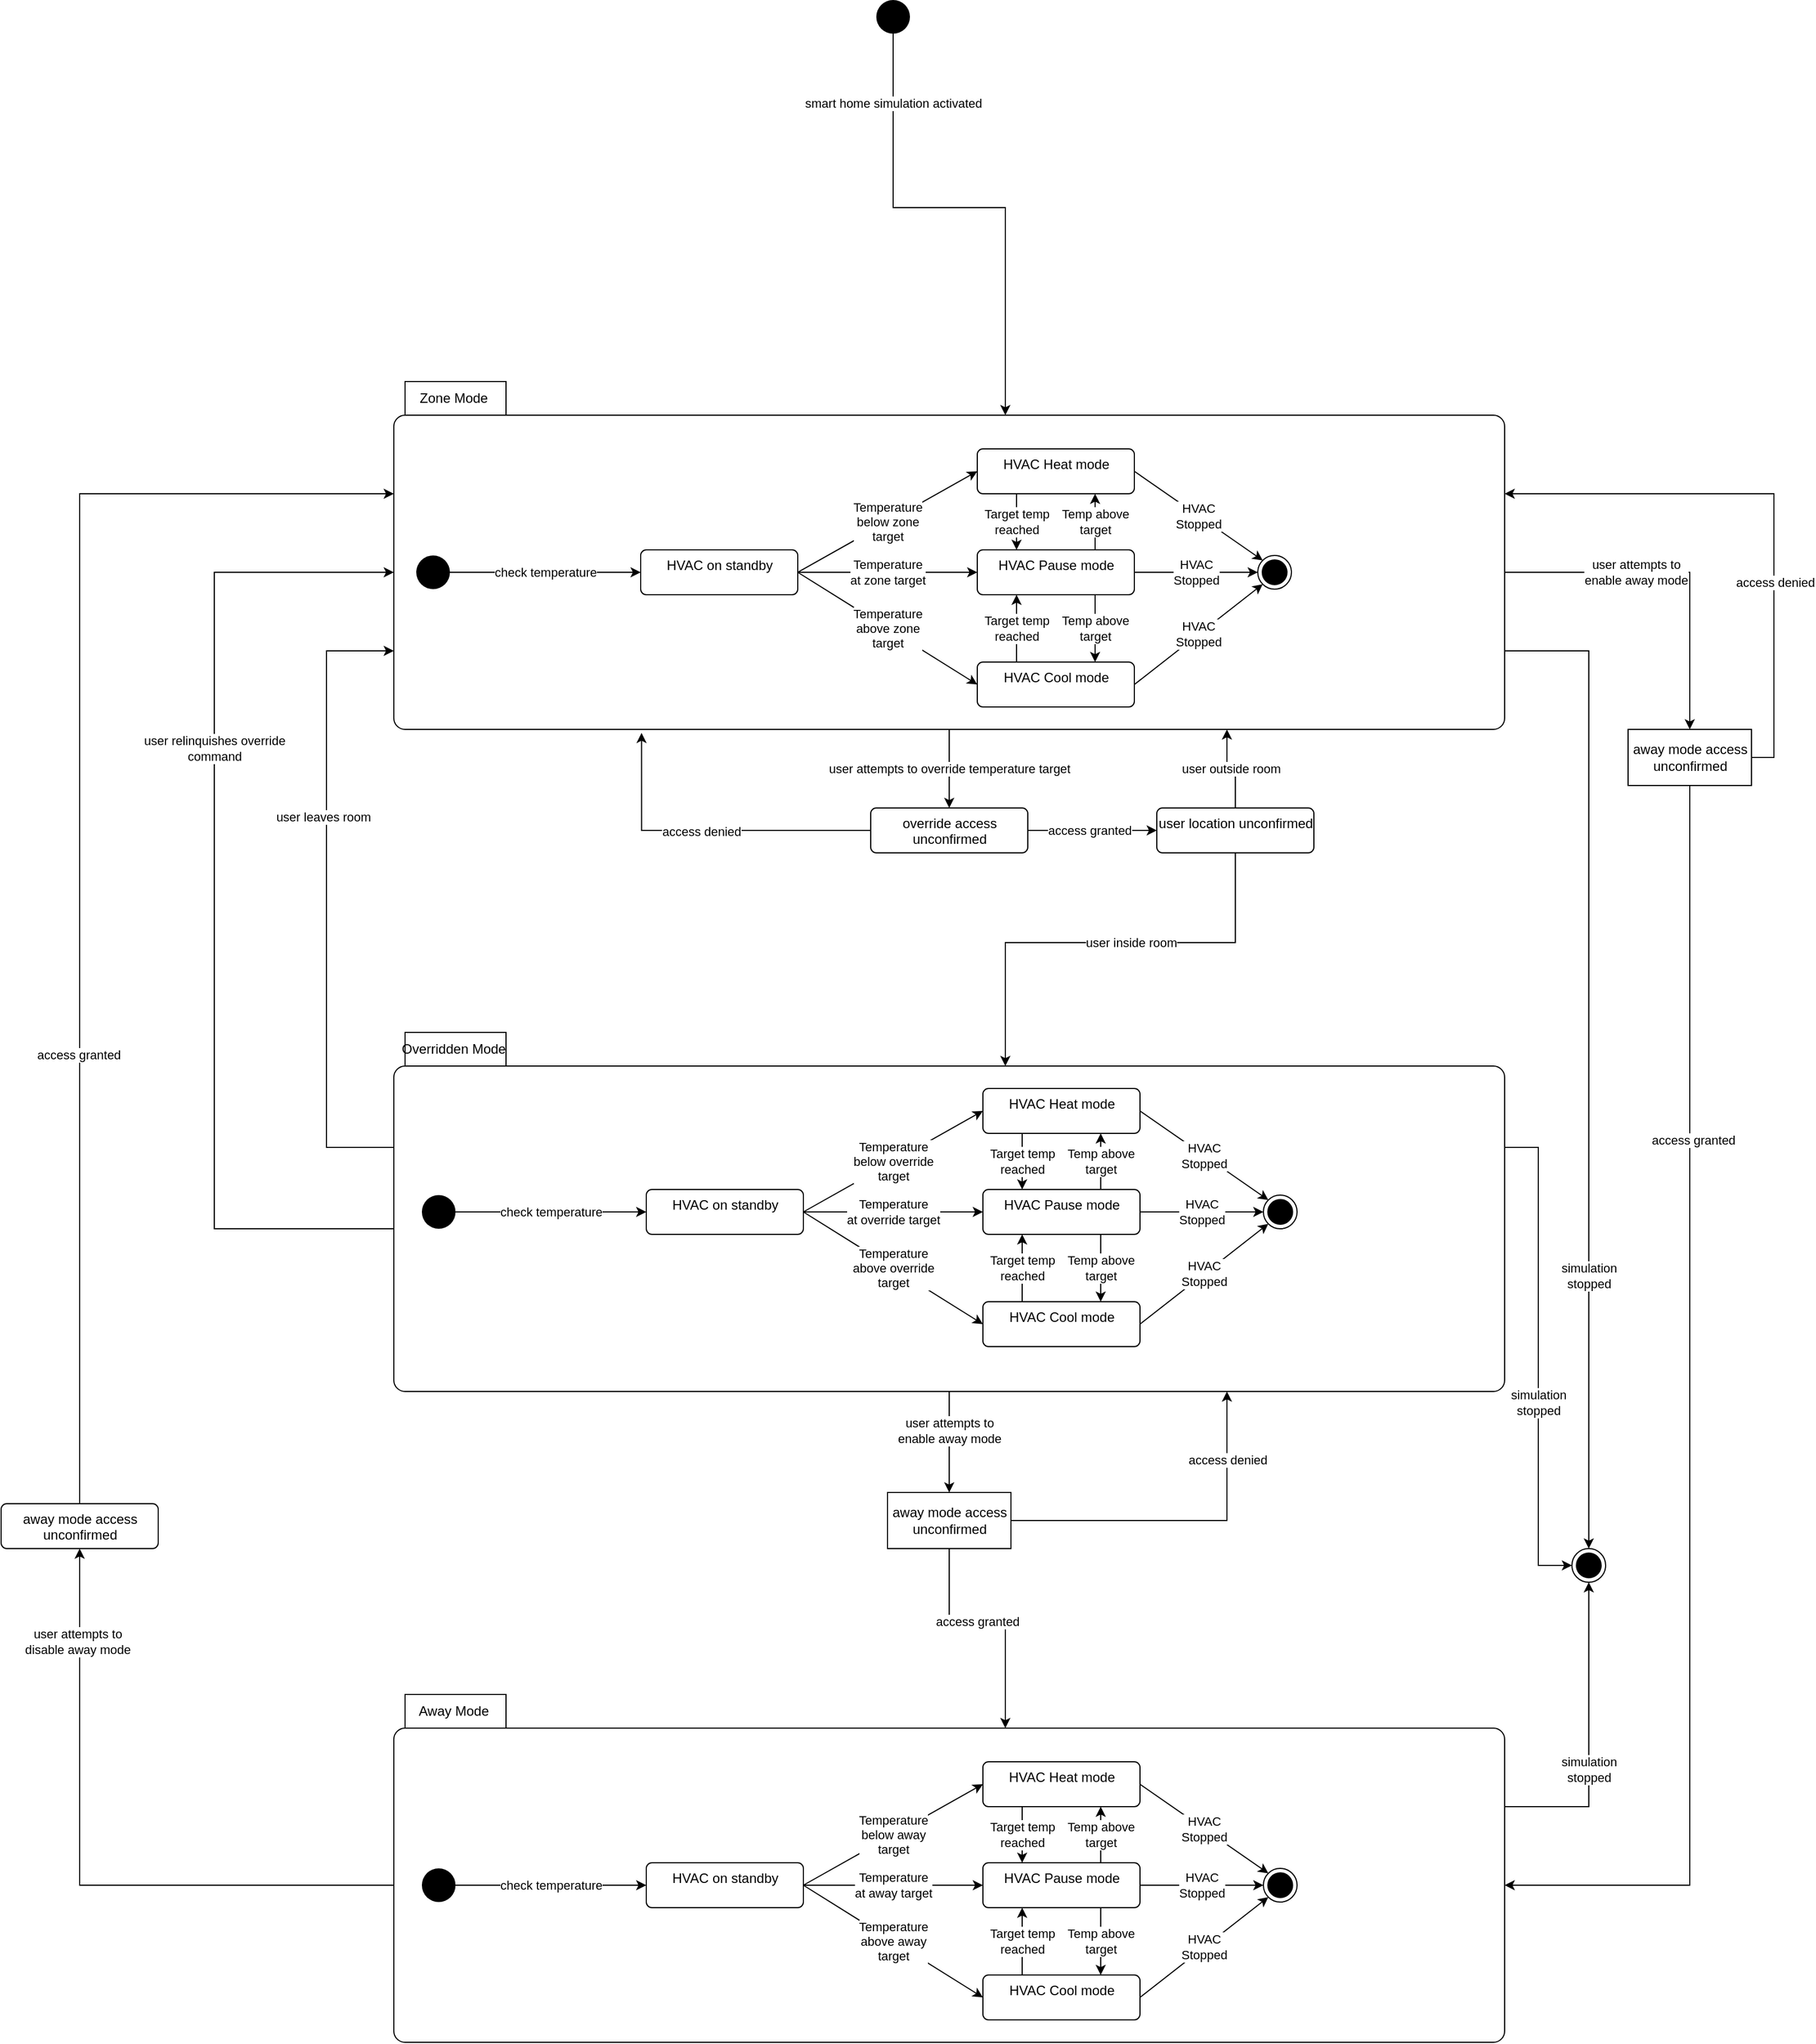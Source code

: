 <mxfile version="13.10.9" type="device"><diagram id="iBVaLnMNRB6XWh9ZSNXY" name="Page-1"><mxGraphModel dx="2272" dy="1862" grid="1" gridSize="10" guides="1" tooltips="1" connect="1" arrows="1" fold="1" page="1" pageScale="1" pageWidth="850" pageHeight="1100" math="0" shadow="0"><root><mxCell id="0"/><mxCell id="1" parent="0"/><mxCell id="42ekfpvSLbIe_ATXjvRw-3" value="user attempts to override temperature target" style="edgeStyle=orthogonalEdgeStyle;rounded=0;orthogonalLoop=1;jettySize=auto;html=1;exitX=0.5;exitY=1;exitDx=0;exitDy=0;exitPerimeter=0;entryX=0.5;entryY=0;entryDx=0;entryDy=0;" edge="1" parent="1" source="-zt2Vl-kx8ECcCmHsFT3-1" target="42ekfpvSLbIe_ATXjvRw-2"><mxGeometry relative="1" as="geometry"><Array as="points"><mxPoint x="505" y="410"/><mxPoint x="505" y="410"/></Array></mxGeometry></mxCell><mxCell id="42ekfpvSLbIe_ATXjvRw-19" value="user attempts to&lt;br&gt;enable away mode" style="edgeStyle=orthogonalEdgeStyle;rounded=0;orthogonalLoop=1;jettySize=auto;html=1;exitX=0;exitY=0;exitDx=990;exitDy=170;exitPerimeter=0;entryX=0.5;entryY=0;entryDx=0;entryDy=0;" edge="1" parent="1" source="-zt2Vl-kx8ECcCmHsFT3-1" target="42ekfpvSLbIe_ATXjvRw-18"><mxGeometry x="-0.234" relative="1" as="geometry"><mxPoint as="offset"/></mxGeometry></mxCell><mxCell id="42ekfpvSLbIe_ATXjvRw-39" style="edgeStyle=orthogonalEdgeStyle;rounded=0;orthogonalLoop=1;jettySize=auto;html=1;exitX=0;exitY=0;exitDx=990;exitDy=240;exitPerimeter=0;entryX=0.5;entryY=0;entryDx=0;entryDy=0;" edge="1" parent="1" source="-zt2Vl-kx8ECcCmHsFT3-1" target="42ekfpvSLbIe_ATXjvRw-38"><mxGeometry relative="1" as="geometry"/></mxCell><mxCell id="42ekfpvSLbIe_ATXjvRw-44" value="simulation&lt;br&gt;stopped" style="edgeLabel;html=1;align=center;verticalAlign=middle;resizable=0;points=[];" vertex="1" connectable="0" parent="42ekfpvSLbIe_ATXjvRw-39"><mxGeometry x="0.444" y="2" relative="1" as="geometry"><mxPoint x="-2" as="offset"/></mxGeometry></mxCell><mxCell id="-zt2Vl-kx8ECcCmHsFT3-1" value="Zone Mode" style="shape=folder;align=center;verticalAlign=middle;fontStyle=0;tabWidth=100;tabHeight=30;tabPosition=left;html=1;boundedLbl=1;labelInHeader=1;rounded=1;absoluteArcSize=1;arcSize=10;" parent="1" vertex="1"><mxGeometry x="10" y="80" width="990" height="310" as="geometry"/></mxCell><mxCell id="42ekfpvSLbIe_ATXjvRw-26" style="edgeStyle=orthogonalEdgeStyle;rounded=0;orthogonalLoop=1;jettySize=auto;html=1;exitX=0;exitY=0;exitDx=0;exitDy=170;exitPerimeter=0;entryX=0.5;entryY=1;entryDx=0;entryDy=0;" edge="1" parent="1" source="-zt2Vl-kx8ECcCmHsFT3-2" target="42ekfpvSLbIe_ATXjvRw-25"><mxGeometry relative="1" as="geometry"/></mxCell><mxCell id="42ekfpvSLbIe_ATXjvRw-27" value="user attempts to&lt;br&gt;disable away mode" style="edgeLabel;html=1;align=center;verticalAlign=middle;resizable=0;points=[];" vertex="1" connectable="0" parent="42ekfpvSLbIe_ATXjvRw-26"><mxGeometry x="0.716" y="2" relative="1" as="geometry"><mxPoint as="offset"/></mxGeometry></mxCell><mxCell id="42ekfpvSLbIe_ATXjvRw-41" style="edgeStyle=orthogonalEdgeStyle;rounded=0;orthogonalLoop=1;jettySize=auto;html=1;exitX=0;exitY=0;exitDx=990;exitDy=100;exitPerimeter=0;entryX=0.5;entryY=1;entryDx=0;entryDy=0;" edge="1" parent="1" source="-zt2Vl-kx8ECcCmHsFT3-2" target="42ekfpvSLbIe_ATXjvRw-38"><mxGeometry relative="1" as="geometry"/></mxCell><mxCell id="42ekfpvSLbIe_ATXjvRw-43" value="simulation&lt;br&gt;stopped" style="edgeLabel;html=1;align=center;verticalAlign=middle;resizable=0;points=[];" vertex="1" connectable="0" parent="42ekfpvSLbIe_ATXjvRw-41"><mxGeometry x="-0.215" y="3" relative="1" as="geometry"><mxPoint x="3" as="offset"/></mxGeometry></mxCell><mxCell id="-zt2Vl-kx8ECcCmHsFT3-2" value="Away Mode" style="shape=folder;align=center;verticalAlign=middle;fontStyle=0;tabWidth=100;tabHeight=30;tabPosition=left;html=1;boundedLbl=1;labelInHeader=1;rounded=1;absoluteArcSize=1;arcSize=10;" parent="1" vertex="1"><mxGeometry x="10" y="1250" width="990" height="310" as="geometry"/></mxCell><mxCell id="42ekfpvSLbIe_ATXjvRw-11" style="edgeStyle=orthogonalEdgeStyle;rounded=0;orthogonalLoop=1;jettySize=auto;html=1;exitX=0;exitY=0;exitDx=0;exitDy=102.5;exitPerimeter=0;entryX=0;entryY=0;entryDx=0;entryDy=240;entryPerimeter=0;" edge="1" parent="1" source="-zt2Vl-kx8ECcCmHsFT3-3" target="-zt2Vl-kx8ECcCmHsFT3-1"><mxGeometry relative="1" as="geometry"><Array as="points"><mxPoint x="-50" y="763"/><mxPoint x="-50" y="320"/></Array></mxGeometry></mxCell><mxCell id="42ekfpvSLbIe_ATXjvRw-12" value="user leaves room" style="edgeLabel;html=1;align=center;verticalAlign=middle;resizable=0;points=[];" vertex="1" connectable="0" parent="42ekfpvSLbIe_ATXjvRw-11"><mxGeometry x="0.264" y="3" relative="1" as="geometry"><mxPoint y="1" as="offset"/></mxGeometry></mxCell><mxCell id="42ekfpvSLbIe_ATXjvRw-13" style="edgeStyle=orthogonalEdgeStyle;rounded=0;orthogonalLoop=1;jettySize=auto;html=1;exitX=0;exitY=0;exitDx=0;exitDy=175;exitPerimeter=0;entryX=0;entryY=0;entryDx=0;entryDy=170;entryPerimeter=0;" edge="1" parent="1" source="-zt2Vl-kx8ECcCmHsFT3-3" target="-zt2Vl-kx8ECcCmHsFT3-1"><mxGeometry relative="1" as="geometry"><Array as="points"><mxPoint x="-150" y="835"/><mxPoint x="-150" y="250"/></Array></mxGeometry></mxCell><mxCell id="42ekfpvSLbIe_ATXjvRw-14" value="user relinquishes override&lt;br&gt;command" style="edgeLabel;html=1;align=center;verticalAlign=middle;resizable=0;points=[];" vertex="1" connectable="0" parent="42ekfpvSLbIe_ATXjvRw-13"><mxGeometry x="0.299" relative="1" as="geometry"><mxPoint as="offset"/></mxGeometry></mxCell><mxCell id="42ekfpvSLbIe_ATXjvRw-40" style="edgeStyle=orthogonalEdgeStyle;rounded=0;orthogonalLoop=1;jettySize=auto;html=1;exitX=0;exitY=0;exitDx=990;exitDy=102.5;exitPerimeter=0;entryX=0;entryY=0.5;entryDx=0;entryDy=0;" edge="1" parent="1" source="-zt2Vl-kx8ECcCmHsFT3-3" target="42ekfpvSLbIe_ATXjvRw-38"><mxGeometry relative="1" as="geometry"/></mxCell><mxCell id="42ekfpvSLbIe_ATXjvRw-42" value="simulation&lt;br&gt;stopped" style="edgeLabel;html=1;align=center;verticalAlign=middle;resizable=0;points=[];" vertex="1" connectable="0" parent="42ekfpvSLbIe_ATXjvRw-40"><mxGeometry x="0.191" y="2" relative="1" as="geometry"><mxPoint x="-2" as="offset"/></mxGeometry></mxCell><mxCell id="-zt2Vl-kx8ECcCmHsFT3-3" value="&lt;font style=&quot;font-size: 12px&quot;&gt;Overridden Mode&lt;/font&gt;" style="shape=folder;align=center;verticalAlign=middle;fontStyle=0;tabWidth=100;tabHeight=30;tabPosition=left;html=1;boundedLbl=1;labelInHeader=1;rounded=1;absoluteArcSize=1;arcSize=10;" parent="1" vertex="1"><mxGeometry x="10" y="660" width="990" height="320" as="geometry"/></mxCell><mxCell id="-zt2Vl-kx8ECcCmHsFT3-6" value="check temperature" style="edgeStyle=orthogonalEdgeStyle;rounded=0;orthogonalLoop=1;jettySize=auto;html=1;exitX=1;exitY=0.5;exitDx=0;exitDy=0;entryX=0;entryY=0.5;entryDx=0;entryDy=0;" parent="1" source="-zt2Vl-kx8ECcCmHsFT3-4" target="-zt2Vl-kx8ECcCmHsFT3-5" edge="1"><mxGeometry relative="1" as="geometry"/></mxCell><mxCell id="-zt2Vl-kx8ECcCmHsFT3-4" value="" style="ellipse;fillColor=#000000;strokeColor=none;" parent="1" vertex="1"><mxGeometry x="30" y="235" width="30" height="30" as="geometry"/></mxCell><mxCell id="-zt2Vl-kx8ECcCmHsFT3-10" value="Temperature&lt;br&gt;below zone&lt;br&gt;target" style="rounded=0;orthogonalLoop=1;jettySize=auto;html=1;exitX=1;exitY=0.5;exitDx=0;exitDy=0;entryX=0;entryY=0.5;entryDx=0;entryDy=0;" parent="1" source="-zt2Vl-kx8ECcCmHsFT3-5" target="-zt2Vl-kx8ECcCmHsFT3-9" edge="1"><mxGeometry relative="1" as="geometry"/></mxCell><mxCell id="-zt2Vl-kx8ECcCmHsFT3-15" value="Temperature&lt;br&gt;at zone target" style="edgeStyle=none;rounded=0;orthogonalLoop=1;jettySize=auto;html=1;exitX=1;exitY=0.5;exitDx=0;exitDy=0;entryX=0;entryY=0.5;entryDx=0;entryDy=0;" parent="1" source="-zt2Vl-kx8ECcCmHsFT3-5" target="-zt2Vl-kx8ECcCmHsFT3-8" edge="1"><mxGeometry relative="1" as="geometry"/></mxCell><mxCell id="-zt2Vl-kx8ECcCmHsFT3-16" value="Temperature&lt;br&gt;above zone&lt;br&gt;target" style="edgeStyle=none;rounded=0;orthogonalLoop=1;jettySize=auto;html=1;exitX=1;exitY=0.5;exitDx=0;exitDy=0;entryX=0;entryY=0.5;entryDx=0;entryDy=0;" parent="1" source="-zt2Vl-kx8ECcCmHsFT3-5" target="-zt2Vl-kx8ECcCmHsFT3-7" edge="1"><mxGeometry relative="1" as="geometry"/></mxCell><mxCell id="-zt2Vl-kx8ECcCmHsFT3-5" value="HVAC on standby" style="html=1;align=center;verticalAlign=top;rounded=1;absoluteArcSize=1;arcSize=10;dashed=0;" parent="1" vertex="1"><mxGeometry x="230" y="230" width="140" height="40" as="geometry"/></mxCell><mxCell id="-zt2Vl-kx8ECcCmHsFT3-12" value="Target temp&lt;br&gt;reached" style="edgeStyle=none;rounded=0;orthogonalLoop=1;jettySize=auto;html=1;exitX=0.25;exitY=0;exitDx=0;exitDy=0;entryX=0.25;entryY=1;entryDx=0;entryDy=0;" parent="1" source="-zt2Vl-kx8ECcCmHsFT3-7" target="-zt2Vl-kx8ECcCmHsFT3-8" edge="1"><mxGeometry relative="1" as="geometry"><mxPoint as="offset"/></mxGeometry></mxCell><mxCell id="-zt2Vl-kx8ECcCmHsFT3-20" value="HVAC&lt;br&gt;Stopped" style="edgeStyle=none;rounded=0;orthogonalLoop=1;jettySize=auto;html=1;exitX=1;exitY=0.5;exitDx=0;exitDy=0;entryX=0;entryY=1;entryDx=0;entryDy=0;" parent="1" source="-zt2Vl-kx8ECcCmHsFT3-7" target="-zt2Vl-kx8ECcCmHsFT3-17" edge="1"><mxGeometry relative="1" as="geometry"/></mxCell><mxCell id="-zt2Vl-kx8ECcCmHsFT3-7" value="HVAC Cool mode" style="html=1;align=center;verticalAlign=top;rounded=1;absoluteArcSize=1;arcSize=10;dashed=0;" parent="1" vertex="1"><mxGeometry x="530" y="330" width="140" height="40" as="geometry"/></mxCell><mxCell id="-zt2Vl-kx8ECcCmHsFT3-13" value="Temp above&lt;br&gt;target" style="edgeStyle=none;rounded=0;orthogonalLoop=1;jettySize=auto;html=1;exitX=0.75;exitY=0;exitDx=0;exitDy=0;entryX=0.75;entryY=1;entryDx=0;entryDy=0;" parent="1" source="-zt2Vl-kx8ECcCmHsFT3-8" target="-zt2Vl-kx8ECcCmHsFT3-9" edge="1"><mxGeometry relative="1" as="geometry"/></mxCell><mxCell id="-zt2Vl-kx8ECcCmHsFT3-14" value="Temp above&lt;br&gt;target" style="edgeStyle=none;rounded=0;orthogonalLoop=1;jettySize=auto;html=1;exitX=0.75;exitY=1;exitDx=0;exitDy=0;entryX=0.75;entryY=0;entryDx=0;entryDy=0;" parent="1" source="-zt2Vl-kx8ECcCmHsFT3-8" target="-zt2Vl-kx8ECcCmHsFT3-7" edge="1"><mxGeometry relative="1" as="geometry"/></mxCell><mxCell id="-zt2Vl-kx8ECcCmHsFT3-19" value="HVAC&lt;br&gt;Stopped" style="edgeStyle=none;rounded=0;orthogonalLoop=1;jettySize=auto;html=1;exitX=1;exitY=0.5;exitDx=0;exitDy=0;entryX=0;entryY=0.5;entryDx=0;entryDy=0;" parent="1" source="-zt2Vl-kx8ECcCmHsFT3-8" target="-zt2Vl-kx8ECcCmHsFT3-17" edge="1"><mxGeometry relative="1" as="geometry"/></mxCell><mxCell id="-zt2Vl-kx8ECcCmHsFT3-8" value="HVAC Pause mode" style="html=1;align=center;verticalAlign=top;rounded=1;absoluteArcSize=1;arcSize=10;dashed=0;" parent="1" vertex="1"><mxGeometry x="530" y="230" width="140" height="40" as="geometry"/></mxCell><mxCell id="-zt2Vl-kx8ECcCmHsFT3-11" value="Target temp&lt;br&gt;reached" style="edgeStyle=none;rounded=0;orthogonalLoop=1;jettySize=auto;html=1;exitX=0.25;exitY=1;exitDx=0;exitDy=0;entryX=0.25;entryY=0;entryDx=0;entryDy=0;" parent="1" source="-zt2Vl-kx8ECcCmHsFT3-9" target="-zt2Vl-kx8ECcCmHsFT3-8" edge="1"><mxGeometry relative="1" as="geometry"/></mxCell><mxCell id="-zt2Vl-kx8ECcCmHsFT3-18" value="HVAC&lt;br&gt;Stopped" style="edgeStyle=none;rounded=0;orthogonalLoop=1;jettySize=auto;html=1;exitX=1;exitY=0.5;exitDx=0;exitDy=0;entryX=0;entryY=0;entryDx=0;entryDy=0;" parent="1" source="-zt2Vl-kx8ECcCmHsFT3-9" target="-zt2Vl-kx8ECcCmHsFT3-17" edge="1"><mxGeometry relative="1" as="geometry"/></mxCell><mxCell id="-zt2Vl-kx8ECcCmHsFT3-9" value="HVAC Heat mode" style="html=1;align=center;verticalAlign=top;rounded=1;absoluteArcSize=1;arcSize=10;dashed=0;" parent="1" vertex="1"><mxGeometry x="530" y="140" width="140" height="40" as="geometry"/></mxCell><mxCell id="-zt2Vl-kx8ECcCmHsFT3-17" value="" style="ellipse;html=1;shape=endState;fillColor=#000000;strokeColor=#000000;" parent="1" vertex="1"><mxGeometry x="780" y="235" width="30" height="30" as="geometry"/></mxCell><mxCell id="-zt2Vl-kx8ECcCmHsFT3-21" value="check temperature" style="edgeStyle=orthogonalEdgeStyle;rounded=0;orthogonalLoop=1;jettySize=auto;html=1;exitX=1;exitY=0.5;exitDx=0;exitDy=0;entryX=0;entryY=0.5;entryDx=0;entryDy=0;" parent="1" source="-zt2Vl-kx8ECcCmHsFT3-22" target="-zt2Vl-kx8ECcCmHsFT3-26" edge="1"><mxGeometry relative="1" as="geometry"/></mxCell><mxCell id="-zt2Vl-kx8ECcCmHsFT3-22" value="" style="ellipse;fillColor=#000000;strokeColor=none;" parent="1" vertex="1"><mxGeometry x="35" y="805" width="30" height="30" as="geometry"/></mxCell><mxCell id="-zt2Vl-kx8ECcCmHsFT3-23" value="Temperature&lt;br&gt;below override&lt;br&gt;target" style="rounded=0;orthogonalLoop=1;jettySize=auto;html=1;exitX=1;exitY=0.5;exitDx=0;exitDy=0;entryX=0;entryY=0.5;entryDx=0;entryDy=0;" parent="1" source="-zt2Vl-kx8ECcCmHsFT3-26" target="-zt2Vl-kx8ECcCmHsFT3-36" edge="1"><mxGeometry relative="1" as="geometry"/></mxCell><mxCell id="-zt2Vl-kx8ECcCmHsFT3-24" value="Temperature&lt;br&gt;at override target" style="edgeStyle=none;rounded=0;orthogonalLoop=1;jettySize=auto;html=1;exitX=1;exitY=0.5;exitDx=0;exitDy=0;entryX=0;entryY=0.5;entryDx=0;entryDy=0;" parent="1" source="-zt2Vl-kx8ECcCmHsFT3-26" target="-zt2Vl-kx8ECcCmHsFT3-33" edge="1"><mxGeometry relative="1" as="geometry"/></mxCell><mxCell id="-zt2Vl-kx8ECcCmHsFT3-25" value="Temperature&lt;br&gt;above override&lt;br&gt;target" style="edgeStyle=none;rounded=0;orthogonalLoop=1;jettySize=auto;html=1;exitX=1;exitY=0.5;exitDx=0;exitDy=0;entryX=0;entryY=0.5;entryDx=0;entryDy=0;" parent="1" source="-zt2Vl-kx8ECcCmHsFT3-26" target="-zt2Vl-kx8ECcCmHsFT3-29" edge="1"><mxGeometry relative="1" as="geometry"/></mxCell><mxCell id="-zt2Vl-kx8ECcCmHsFT3-26" value="HVAC on standby" style="html=1;align=center;verticalAlign=top;rounded=1;absoluteArcSize=1;arcSize=10;dashed=0;" parent="1" vertex="1"><mxGeometry x="235" y="800" width="140" height="40" as="geometry"/></mxCell><mxCell id="-zt2Vl-kx8ECcCmHsFT3-27" value="Target temp&lt;br&gt;reached" style="edgeStyle=none;rounded=0;orthogonalLoop=1;jettySize=auto;html=1;exitX=0.25;exitY=0;exitDx=0;exitDy=0;entryX=0.25;entryY=1;entryDx=0;entryDy=0;" parent="1" source="-zt2Vl-kx8ECcCmHsFT3-29" target="-zt2Vl-kx8ECcCmHsFT3-33" edge="1"><mxGeometry relative="1" as="geometry"><mxPoint as="offset"/></mxGeometry></mxCell><mxCell id="-zt2Vl-kx8ECcCmHsFT3-28" value="HVAC&lt;br&gt;Stopped" style="edgeStyle=none;rounded=0;orthogonalLoop=1;jettySize=auto;html=1;exitX=1;exitY=0.5;exitDx=0;exitDy=0;entryX=0;entryY=1;entryDx=0;entryDy=0;" parent="1" source="-zt2Vl-kx8ECcCmHsFT3-29" target="-zt2Vl-kx8ECcCmHsFT3-37" edge="1"><mxGeometry relative="1" as="geometry"/></mxCell><mxCell id="-zt2Vl-kx8ECcCmHsFT3-29" value="HVAC Cool mode" style="html=1;align=center;verticalAlign=top;rounded=1;absoluteArcSize=1;arcSize=10;dashed=0;" parent="1" vertex="1"><mxGeometry x="535" y="900" width="140" height="40" as="geometry"/></mxCell><mxCell id="-zt2Vl-kx8ECcCmHsFT3-30" value="Temp above&lt;br&gt;target" style="edgeStyle=none;rounded=0;orthogonalLoop=1;jettySize=auto;html=1;exitX=0.75;exitY=0;exitDx=0;exitDy=0;entryX=0.75;entryY=1;entryDx=0;entryDy=0;" parent="1" source="-zt2Vl-kx8ECcCmHsFT3-33" target="-zt2Vl-kx8ECcCmHsFT3-36" edge="1"><mxGeometry relative="1" as="geometry"/></mxCell><mxCell id="-zt2Vl-kx8ECcCmHsFT3-31" value="Temp above&lt;br&gt;target" style="edgeStyle=none;rounded=0;orthogonalLoop=1;jettySize=auto;html=1;exitX=0.75;exitY=1;exitDx=0;exitDy=0;entryX=0.75;entryY=0;entryDx=0;entryDy=0;" parent="1" source="-zt2Vl-kx8ECcCmHsFT3-33" target="-zt2Vl-kx8ECcCmHsFT3-29" edge="1"><mxGeometry relative="1" as="geometry"/></mxCell><mxCell id="-zt2Vl-kx8ECcCmHsFT3-32" value="HVAC&lt;br&gt;Stopped" style="edgeStyle=none;rounded=0;orthogonalLoop=1;jettySize=auto;html=1;exitX=1;exitY=0.5;exitDx=0;exitDy=0;entryX=0;entryY=0.5;entryDx=0;entryDy=0;" parent="1" source="-zt2Vl-kx8ECcCmHsFT3-33" target="-zt2Vl-kx8ECcCmHsFT3-37" edge="1"><mxGeometry relative="1" as="geometry"/></mxCell><mxCell id="-zt2Vl-kx8ECcCmHsFT3-33" value="HVAC Pause mode" style="html=1;align=center;verticalAlign=top;rounded=1;absoluteArcSize=1;arcSize=10;dashed=0;" parent="1" vertex="1"><mxGeometry x="535" y="800" width="140" height="40" as="geometry"/></mxCell><mxCell id="-zt2Vl-kx8ECcCmHsFT3-34" value="Target temp&lt;br&gt;reached" style="edgeStyle=none;rounded=0;orthogonalLoop=1;jettySize=auto;html=1;exitX=0.25;exitY=1;exitDx=0;exitDy=0;entryX=0.25;entryY=0;entryDx=0;entryDy=0;" parent="1" source="-zt2Vl-kx8ECcCmHsFT3-36" target="-zt2Vl-kx8ECcCmHsFT3-33" edge="1"><mxGeometry relative="1" as="geometry"/></mxCell><mxCell id="-zt2Vl-kx8ECcCmHsFT3-35" value="HVAC&lt;br&gt;Stopped" style="edgeStyle=none;rounded=0;orthogonalLoop=1;jettySize=auto;html=1;exitX=1;exitY=0.5;exitDx=0;exitDy=0;entryX=0;entryY=0;entryDx=0;entryDy=0;" parent="1" source="-zt2Vl-kx8ECcCmHsFT3-36" target="-zt2Vl-kx8ECcCmHsFT3-37" edge="1"><mxGeometry relative="1" as="geometry"/></mxCell><mxCell id="-zt2Vl-kx8ECcCmHsFT3-36" value="HVAC Heat mode" style="html=1;align=center;verticalAlign=top;rounded=1;absoluteArcSize=1;arcSize=10;dashed=0;" parent="1" vertex="1"><mxGeometry x="535" y="710" width="140" height="40" as="geometry"/></mxCell><mxCell id="-zt2Vl-kx8ECcCmHsFT3-37" value="" style="ellipse;html=1;shape=endState;fillColor=#000000;strokeColor=#000000;" parent="1" vertex="1"><mxGeometry x="785" y="805" width="30" height="30" as="geometry"/></mxCell><mxCell id="-zt2Vl-kx8ECcCmHsFT3-38" value="check temperature" style="edgeStyle=orthogonalEdgeStyle;rounded=0;orthogonalLoop=1;jettySize=auto;html=1;exitX=1;exitY=0.5;exitDx=0;exitDy=0;entryX=0;entryY=0.5;entryDx=0;entryDy=0;" parent="1" source="-zt2Vl-kx8ECcCmHsFT3-39" target="-zt2Vl-kx8ECcCmHsFT3-43" edge="1"><mxGeometry relative="1" as="geometry"/></mxCell><mxCell id="-zt2Vl-kx8ECcCmHsFT3-39" value="" style="ellipse;fillColor=#000000;strokeColor=none;" parent="1" vertex="1"><mxGeometry x="35" y="1405" width="30" height="30" as="geometry"/></mxCell><mxCell id="-zt2Vl-kx8ECcCmHsFT3-40" value="Temperature&lt;br&gt;below away&lt;br&gt;target" style="rounded=0;orthogonalLoop=1;jettySize=auto;html=1;exitX=1;exitY=0.5;exitDx=0;exitDy=0;entryX=0;entryY=0.5;entryDx=0;entryDy=0;" parent="1" source="-zt2Vl-kx8ECcCmHsFT3-43" target="-zt2Vl-kx8ECcCmHsFT3-53" edge="1"><mxGeometry relative="1" as="geometry"/></mxCell><mxCell id="-zt2Vl-kx8ECcCmHsFT3-41" value="Temperature&lt;br&gt;at away target" style="edgeStyle=none;rounded=0;orthogonalLoop=1;jettySize=auto;html=1;exitX=1;exitY=0.5;exitDx=0;exitDy=0;entryX=0;entryY=0.5;entryDx=0;entryDy=0;" parent="1" source="-zt2Vl-kx8ECcCmHsFT3-43" target="-zt2Vl-kx8ECcCmHsFT3-50" edge="1"><mxGeometry relative="1" as="geometry"/></mxCell><mxCell id="-zt2Vl-kx8ECcCmHsFT3-42" value="Temperature&lt;br&gt;above away&lt;br&gt;target" style="edgeStyle=none;rounded=0;orthogonalLoop=1;jettySize=auto;html=1;exitX=1;exitY=0.5;exitDx=0;exitDy=0;entryX=0;entryY=0.5;entryDx=0;entryDy=0;" parent="1" source="-zt2Vl-kx8ECcCmHsFT3-43" target="-zt2Vl-kx8ECcCmHsFT3-46" edge="1"><mxGeometry relative="1" as="geometry"/></mxCell><mxCell id="-zt2Vl-kx8ECcCmHsFT3-43" value="HVAC on standby" style="html=1;align=center;verticalAlign=top;rounded=1;absoluteArcSize=1;arcSize=10;dashed=0;" parent="1" vertex="1"><mxGeometry x="235" y="1400" width="140" height="40" as="geometry"/></mxCell><mxCell id="-zt2Vl-kx8ECcCmHsFT3-44" value="Target temp&lt;br&gt;reached" style="edgeStyle=none;rounded=0;orthogonalLoop=1;jettySize=auto;html=1;exitX=0.25;exitY=0;exitDx=0;exitDy=0;entryX=0.25;entryY=1;entryDx=0;entryDy=0;" parent="1" source="-zt2Vl-kx8ECcCmHsFT3-46" target="-zt2Vl-kx8ECcCmHsFT3-50" edge="1"><mxGeometry relative="1" as="geometry"><mxPoint as="offset"/></mxGeometry></mxCell><mxCell id="-zt2Vl-kx8ECcCmHsFT3-45" value="HVAC&lt;br&gt;Stopped" style="edgeStyle=none;rounded=0;orthogonalLoop=1;jettySize=auto;html=1;exitX=1;exitY=0.5;exitDx=0;exitDy=0;entryX=0;entryY=1;entryDx=0;entryDy=0;" parent="1" source="-zt2Vl-kx8ECcCmHsFT3-46" target="-zt2Vl-kx8ECcCmHsFT3-54" edge="1"><mxGeometry relative="1" as="geometry"/></mxCell><mxCell id="-zt2Vl-kx8ECcCmHsFT3-46" value="HVAC Cool mode" style="html=1;align=center;verticalAlign=top;rounded=1;absoluteArcSize=1;arcSize=10;dashed=0;" parent="1" vertex="1"><mxGeometry x="535" y="1500" width="140" height="40" as="geometry"/></mxCell><mxCell id="-zt2Vl-kx8ECcCmHsFT3-47" value="Temp above&lt;br&gt;target" style="edgeStyle=none;rounded=0;orthogonalLoop=1;jettySize=auto;html=1;exitX=0.75;exitY=0;exitDx=0;exitDy=0;entryX=0.75;entryY=1;entryDx=0;entryDy=0;" parent="1" source="-zt2Vl-kx8ECcCmHsFT3-50" target="-zt2Vl-kx8ECcCmHsFT3-53" edge="1"><mxGeometry relative="1" as="geometry"/></mxCell><mxCell id="-zt2Vl-kx8ECcCmHsFT3-48" value="Temp above&lt;br&gt;target" style="edgeStyle=none;rounded=0;orthogonalLoop=1;jettySize=auto;html=1;exitX=0.75;exitY=1;exitDx=0;exitDy=0;entryX=0.75;entryY=0;entryDx=0;entryDy=0;" parent="1" source="-zt2Vl-kx8ECcCmHsFT3-50" target="-zt2Vl-kx8ECcCmHsFT3-46" edge="1"><mxGeometry relative="1" as="geometry"/></mxCell><mxCell id="-zt2Vl-kx8ECcCmHsFT3-49" value="HVAC&lt;br&gt;Stopped" style="edgeStyle=none;rounded=0;orthogonalLoop=1;jettySize=auto;html=1;exitX=1;exitY=0.5;exitDx=0;exitDy=0;entryX=0;entryY=0.5;entryDx=0;entryDy=0;" parent="1" source="-zt2Vl-kx8ECcCmHsFT3-50" target="-zt2Vl-kx8ECcCmHsFT3-54" edge="1"><mxGeometry relative="1" as="geometry"/></mxCell><mxCell id="-zt2Vl-kx8ECcCmHsFT3-50" value="HVAC Pause mode" style="html=1;align=center;verticalAlign=top;rounded=1;absoluteArcSize=1;arcSize=10;dashed=0;" parent="1" vertex="1"><mxGeometry x="535" y="1400" width="140" height="40" as="geometry"/></mxCell><mxCell id="-zt2Vl-kx8ECcCmHsFT3-51" value="Target temp&lt;br&gt;reached" style="edgeStyle=none;rounded=0;orthogonalLoop=1;jettySize=auto;html=1;exitX=0.25;exitY=1;exitDx=0;exitDy=0;entryX=0.25;entryY=0;entryDx=0;entryDy=0;" parent="1" source="-zt2Vl-kx8ECcCmHsFT3-53" target="-zt2Vl-kx8ECcCmHsFT3-50" edge="1"><mxGeometry relative="1" as="geometry"/></mxCell><mxCell id="-zt2Vl-kx8ECcCmHsFT3-52" value="HVAC&lt;br&gt;Stopped" style="edgeStyle=none;rounded=0;orthogonalLoop=1;jettySize=auto;html=1;exitX=1;exitY=0.5;exitDx=0;exitDy=0;entryX=0;entryY=0;entryDx=0;entryDy=0;" parent="1" source="-zt2Vl-kx8ECcCmHsFT3-53" target="-zt2Vl-kx8ECcCmHsFT3-54" edge="1"><mxGeometry relative="1" as="geometry"/></mxCell><mxCell id="-zt2Vl-kx8ECcCmHsFT3-53" value="HVAC Heat mode" style="html=1;align=center;verticalAlign=top;rounded=1;absoluteArcSize=1;arcSize=10;dashed=0;" parent="1" vertex="1"><mxGeometry x="535" y="1310" width="140" height="40" as="geometry"/></mxCell><mxCell id="-zt2Vl-kx8ECcCmHsFT3-54" value="" style="ellipse;html=1;shape=endState;fillColor=#000000;strokeColor=#000000;" parent="1" vertex="1"><mxGeometry x="785" y="1405" width="30" height="30" as="geometry"/></mxCell><mxCell id="42ekfpvSLbIe_ATXjvRw-35" style="edgeStyle=orthogonalEdgeStyle;rounded=0;orthogonalLoop=1;jettySize=auto;html=1;exitX=0.5;exitY=1;exitDx=0;exitDy=0;entryX=0;entryY=0;entryDx=545;entryDy=30;entryPerimeter=0;" edge="1" parent="1" source="42ekfpvSLbIe_ATXjvRw-1" target="-zt2Vl-kx8ECcCmHsFT3-1"><mxGeometry relative="1" as="geometry"/></mxCell><mxCell id="42ekfpvSLbIe_ATXjvRw-36" value="smart home simulation activated" style="edgeLabel;html=1;align=center;verticalAlign=middle;resizable=0;points=[];" vertex="1" connectable="0" parent="42ekfpvSLbIe_ATXjvRw-35"><mxGeometry x="-0.718" relative="1" as="geometry"><mxPoint as="offset"/></mxGeometry></mxCell><mxCell id="42ekfpvSLbIe_ATXjvRw-1" value="" style="ellipse;fillColor=#000000;strokeColor=none;" vertex="1" parent="1"><mxGeometry x="440" y="-260" width="30" height="30" as="geometry"/></mxCell><mxCell id="42ekfpvSLbIe_ATXjvRw-4" style="edgeStyle=orthogonalEdgeStyle;rounded=0;orthogonalLoop=1;jettySize=auto;html=1;exitX=0;exitY=0.5;exitDx=0;exitDy=0;entryX=0.223;entryY=1.01;entryDx=0;entryDy=0;entryPerimeter=0;" edge="1" parent="1" source="42ekfpvSLbIe_ATXjvRw-2" target="-zt2Vl-kx8ECcCmHsFT3-1"><mxGeometry relative="1" as="geometry"/></mxCell><mxCell id="42ekfpvSLbIe_ATXjvRw-5" value="access denied" style="edgeLabel;html=1;align=center;verticalAlign=middle;resizable=0;points=[];" vertex="1" connectable="0" parent="42ekfpvSLbIe_ATXjvRw-4"><mxGeometry x="0.037" y="1" relative="1" as="geometry"><mxPoint as="offset"/></mxGeometry></mxCell><mxCell id="42ekfpvSLbIe_ATXjvRw-7" style="edgeStyle=orthogonalEdgeStyle;rounded=0;orthogonalLoop=1;jettySize=auto;html=1;exitX=1;exitY=0.5;exitDx=0;exitDy=0;entryX=0;entryY=0.5;entryDx=0;entryDy=0;" edge="1" parent="1" source="42ekfpvSLbIe_ATXjvRw-2" target="42ekfpvSLbIe_ATXjvRw-6"><mxGeometry relative="1" as="geometry"/></mxCell><mxCell id="42ekfpvSLbIe_ATXjvRw-24" value="access granted" style="edgeLabel;html=1;align=center;verticalAlign=middle;resizable=0;points=[];" vertex="1" connectable="0" parent="42ekfpvSLbIe_ATXjvRw-7"><mxGeometry x="-0.252" y="-1" relative="1" as="geometry"><mxPoint x="12" y="-1" as="offset"/></mxGeometry></mxCell><mxCell id="42ekfpvSLbIe_ATXjvRw-2" value="override access&lt;br&gt;unconfirmed" style="html=1;align=center;verticalAlign=top;rounded=1;absoluteArcSize=1;arcSize=10;dashed=0;" vertex="1" parent="1"><mxGeometry x="435" y="460" width="140" height="40" as="geometry"/></mxCell><mxCell id="42ekfpvSLbIe_ATXjvRw-8" value="user outside room" style="edgeStyle=orthogonalEdgeStyle;rounded=0;orthogonalLoop=1;jettySize=auto;html=1;exitX=0.5;exitY=0;exitDx=0;exitDy=0;entryX=0.75;entryY=1;entryDx=0;entryDy=0;entryPerimeter=0;" edge="1" parent="1" source="42ekfpvSLbIe_ATXjvRw-6" target="-zt2Vl-kx8ECcCmHsFT3-1"><mxGeometry relative="1" as="geometry"/></mxCell><mxCell id="42ekfpvSLbIe_ATXjvRw-9" style="edgeStyle=orthogonalEdgeStyle;rounded=0;orthogonalLoop=1;jettySize=auto;html=1;exitX=0.5;exitY=1;exitDx=0;exitDy=0;entryX=0;entryY=0;entryDx=545;entryDy=30;entryPerimeter=0;" edge="1" parent="1" source="42ekfpvSLbIe_ATXjvRw-6" target="-zt2Vl-kx8ECcCmHsFT3-3"><mxGeometry relative="1" as="geometry"/></mxCell><mxCell id="42ekfpvSLbIe_ATXjvRw-10" value="user inside room" style="edgeLabel;html=1;align=center;verticalAlign=middle;resizable=0;points=[];" vertex="1" connectable="0" parent="42ekfpvSLbIe_ATXjvRw-9"><mxGeometry x="-0.124" relative="1" as="geometry"><mxPoint as="offset"/></mxGeometry></mxCell><mxCell id="42ekfpvSLbIe_ATXjvRw-6" value="user location unconfirmed" style="html=1;align=center;verticalAlign=top;rounded=1;absoluteArcSize=1;arcSize=10;dashed=0;" vertex="1" parent="1"><mxGeometry x="690" y="460" width="140" height="40" as="geometry"/></mxCell><mxCell id="42ekfpvSLbIe_ATXjvRw-20" style="edgeStyle=orthogonalEdgeStyle;rounded=0;orthogonalLoop=1;jettySize=auto;html=1;exitX=1;exitY=0.5;exitDx=0;exitDy=0;entryX=0;entryY=0;entryDx=990;entryDy=100;entryPerimeter=0;" edge="1" parent="1" source="42ekfpvSLbIe_ATXjvRw-18" target="-zt2Vl-kx8ECcCmHsFT3-1"><mxGeometry relative="1" as="geometry"/></mxCell><mxCell id="42ekfpvSLbIe_ATXjvRw-21" value="access denied" style="edgeLabel;html=1;align=center;verticalAlign=middle;resizable=0;points=[];" vertex="1" connectable="0" parent="42ekfpvSLbIe_ATXjvRw-20"><mxGeometry x="-0.289" y="-1" relative="1" as="geometry"><mxPoint as="offset"/></mxGeometry></mxCell><mxCell id="42ekfpvSLbIe_ATXjvRw-22" style="edgeStyle=orthogonalEdgeStyle;rounded=0;orthogonalLoop=1;jettySize=auto;html=1;exitX=0.5;exitY=1;exitDx=0;exitDy=0;entryX=0;entryY=0;entryDx=990;entryDy=170;entryPerimeter=0;" edge="1" parent="1" source="42ekfpvSLbIe_ATXjvRw-18" target="-zt2Vl-kx8ECcCmHsFT3-2"><mxGeometry relative="1" as="geometry"/></mxCell><mxCell id="42ekfpvSLbIe_ATXjvRw-23" value="access granted" style="edgeLabel;html=1;align=center;verticalAlign=middle;resizable=0;points=[];" vertex="1" connectable="0" parent="42ekfpvSLbIe_ATXjvRw-22"><mxGeometry x="-0.449" y="3" relative="1" as="geometry"><mxPoint as="offset"/></mxGeometry></mxCell><mxCell id="42ekfpvSLbIe_ATXjvRw-18" value="away mode access&lt;br&gt;unconfirmed" style="html=1;" vertex="1" parent="1"><mxGeometry x="1110" y="390" width="110" height="50" as="geometry"/></mxCell><mxCell id="42ekfpvSLbIe_ATXjvRw-28" style="edgeStyle=orthogonalEdgeStyle;rounded=0;orthogonalLoop=1;jettySize=auto;html=1;exitX=0.5;exitY=0;exitDx=0;exitDy=0;entryX=0;entryY=0;entryDx=0;entryDy=100;entryPerimeter=0;" edge="1" parent="1" source="42ekfpvSLbIe_ATXjvRw-25" target="-zt2Vl-kx8ECcCmHsFT3-1"><mxGeometry relative="1" as="geometry"/></mxCell><mxCell id="42ekfpvSLbIe_ATXjvRw-29" value="access granted" style="edgeLabel;html=1;align=center;verticalAlign=middle;resizable=0;points=[];" vertex="1" connectable="0" parent="42ekfpvSLbIe_ATXjvRw-28"><mxGeometry x="-0.322" y="1" relative="1" as="geometry"><mxPoint as="offset"/></mxGeometry></mxCell><mxCell id="42ekfpvSLbIe_ATXjvRw-25" value="away mode access&lt;br&gt;unconfirmed" style="html=1;align=center;verticalAlign=top;rounded=1;absoluteArcSize=1;arcSize=10;dashed=0;" vertex="1" parent="1"><mxGeometry x="-340" y="1080" width="140" height="40" as="geometry"/></mxCell><mxCell id="42ekfpvSLbIe_ATXjvRw-30" value="user attempts to&lt;br&gt;enable away mode" style="edgeStyle=orthogonalEdgeStyle;rounded=0;orthogonalLoop=1;jettySize=auto;html=1;exitX=0.5;exitY=1;exitDx=0;exitDy=0;exitPerimeter=0;entryX=0.5;entryY=0;entryDx=0;entryDy=0;" edge="1" parent="1" target="42ekfpvSLbIe_ATXjvRw-31" source="-zt2Vl-kx8ECcCmHsFT3-3"><mxGeometry x="-0.234" relative="1" as="geometry"><mxPoint x="420" y="1000" as="sourcePoint"/><mxPoint as="offset"/></mxGeometry></mxCell><mxCell id="42ekfpvSLbIe_ATXjvRw-32" value="access denied" style="edgeStyle=orthogonalEdgeStyle;rounded=0;orthogonalLoop=1;jettySize=auto;html=1;exitX=1;exitY=0.5;exitDx=0;exitDy=0;entryX=0.75;entryY=1;entryDx=0;entryDy=0;entryPerimeter=0;" edge="1" parent="1" source="42ekfpvSLbIe_ATXjvRw-31" target="-zt2Vl-kx8ECcCmHsFT3-3"><mxGeometry x="0.61" relative="1" as="geometry"><Array as="points"><mxPoint x="753" y="1095"/></Array><mxPoint y="1" as="offset"/></mxGeometry></mxCell><mxCell id="42ekfpvSLbIe_ATXjvRw-33" value="access granted" style="edgeStyle=orthogonalEdgeStyle;rounded=0;orthogonalLoop=1;jettySize=auto;html=1;exitX=0.5;exitY=1;exitDx=0;exitDy=0;entryX=0;entryY=0;entryDx=545;entryDy=30;entryPerimeter=0;" edge="1" parent="1" source="42ekfpvSLbIe_ATXjvRw-31" target="-zt2Vl-kx8ECcCmHsFT3-2"><mxGeometry x="-0.143" relative="1" as="geometry"><mxPoint as="offset"/></mxGeometry></mxCell><mxCell id="42ekfpvSLbIe_ATXjvRw-31" value="away mode access&lt;br&gt;unconfirmed" style="html=1;" vertex="1" parent="1"><mxGeometry x="450" y="1070" width="110" height="50" as="geometry"/></mxCell><mxCell id="42ekfpvSLbIe_ATXjvRw-38" value="" style="ellipse;html=1;shape=endState;fillColor=#000000;strokeColor=#000000;" vertex="1" parent="1"><mxGeometry x="1060" y="1120" width="30" height="30" as="geometry"/></mxCell></root></mxGraphModel></diagram></mxfile>